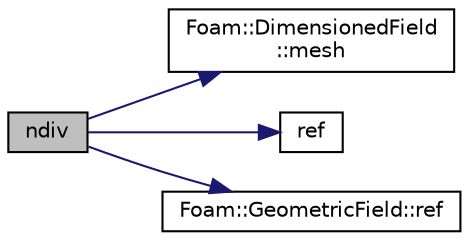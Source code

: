 digraph "ndiv"
{
  bgcolor="transparent";
  edge [fontname="Helvetica",fontsize="10",labelfontname="Helvetica",labelfontsize="10"];
  node [fontname="Helvetica",fontsize="10",shape=record];
  rankdir="LR";
  Node1 [label="ndiv",height=0.2,width=0.4,color="black", fillcolor="grey75", style="filled" fontcolor="black"];
  Node1 -> Node2 [color="midnightblue",fontsize="10",style="solid",fontname="Helvetica"];
  Node2 [label="Foam::DimensionedField\l::mesh",height=0.2,width=0.4,color="black",URL="$classFoam_1_1DimensionedField.html#abdefa6904b53f35c49185ee1cb3d1800",tooltip="Return mesh. "];
  Node1 -> Node3 [color="midnightblue",fontsize="10",style="solid",fontname="Helvetica"];
  Node3 [label="ref",height=0.2,width=0.4,color="black",URL="$compressible_2rhoCentralFoam_2setRDeltaT_8H.html#a583475b78a513ab94acd849a22dea56c"];
  Node1 -> Node4 [color="midnightblue",fontsize="10",style="solid",fontname="Helvetica"];
  Node4 [label="Foam::GeometricField::ref",height=0.2,width=0.4,color="black",URL="$classFoam_1_1GeometricField.html#a77a3ea1ce7e2adc04d27301292b095ae",tooltip="Return a reference to the dimensioned internal field. "];
}
